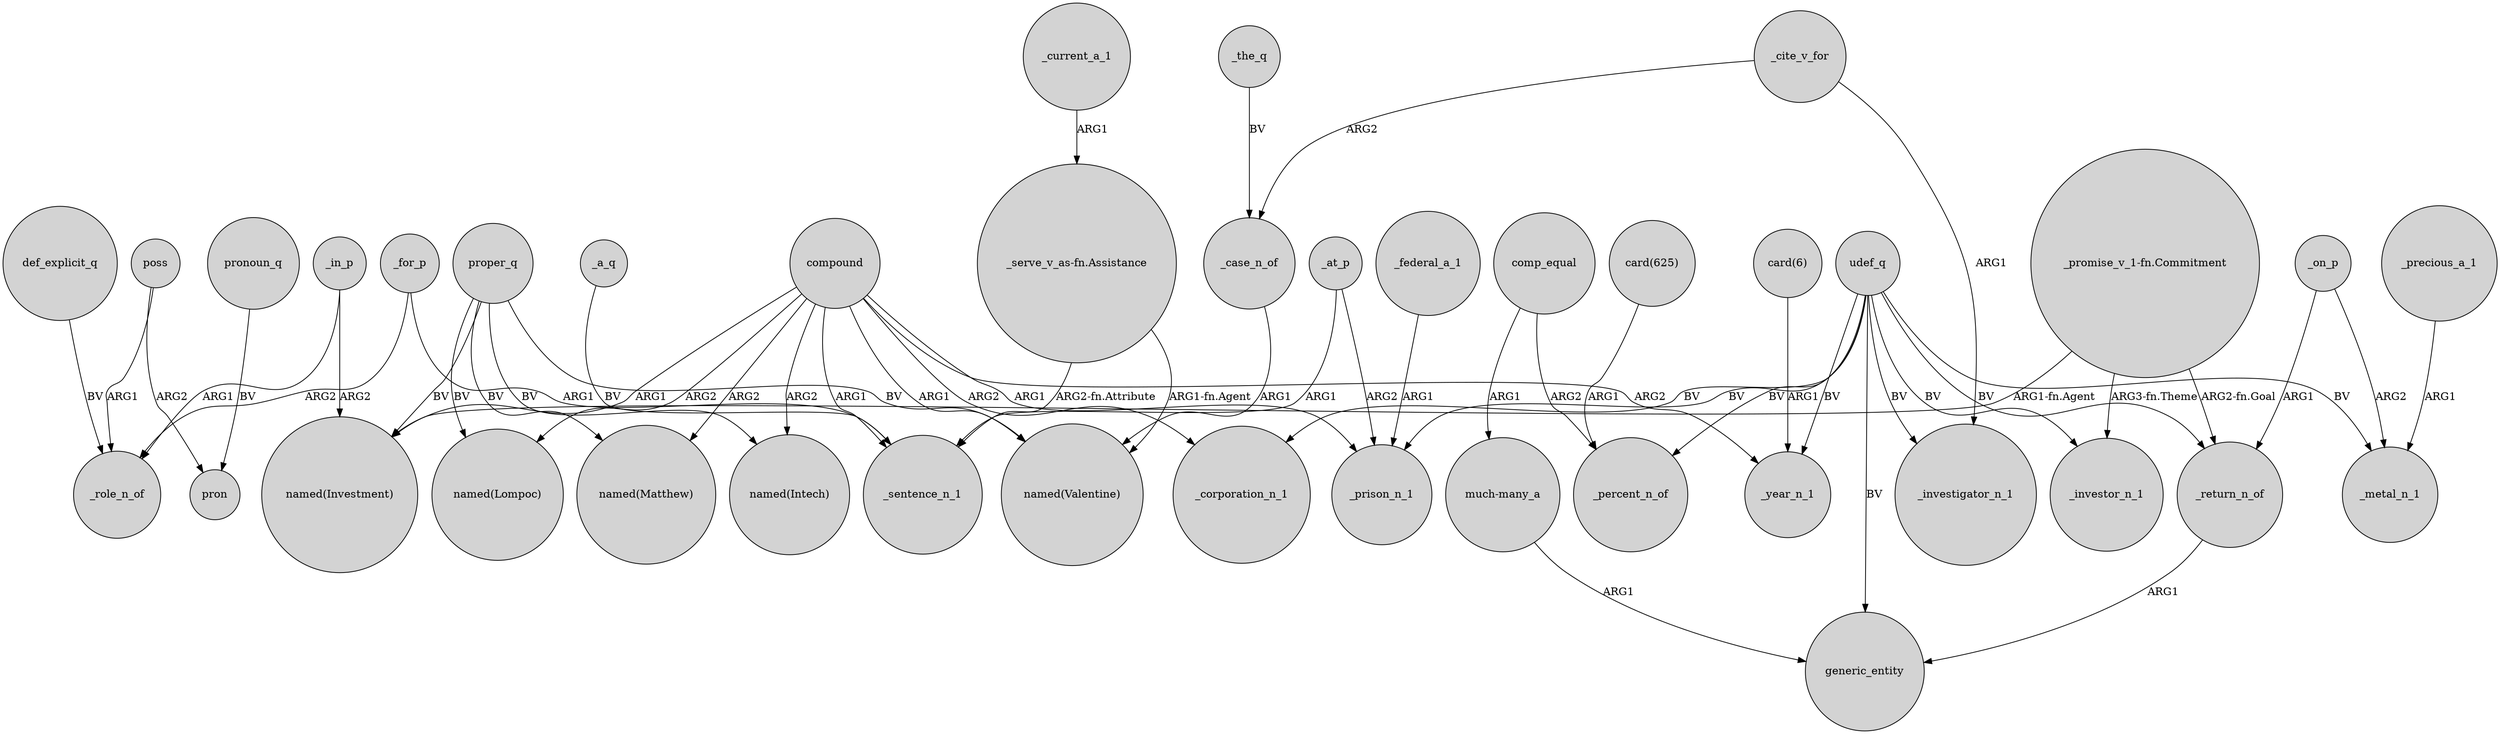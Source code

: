 digraph {
	node [shape=circle style=filled]
	compound -> "named(Matthew)" [label=ARG2]
	compound -> "named(Intech)" [label=ARG2]
	compound -> _prison_n_1 [label=ARG1]
	_a_q -> _sentence_n_1 [label=BV]
	_in_p -> "named(Investment)" [label=ARG2]
	proper_q -> "named(Lompoc)" [label=BV]
	udef_q -> generic_entity [label=BV]
	poss -> pron [label=ARG2]
	compound -> "named(Lompoc)" [label=ARG2]
	udef_q -> _investor_n_1 [label=BV]
	_current_a_1 -> "_serve_v_as-fn.Assistance" [label=ARG1]
	"much-many_a" -> generic_entity [label=ARG1]
	_on_p -> _metal_n_1 [label=ARG2]
	"card(625)" -> _percent_n_of [label=ARG1]
	_the_q -> _case_n_of [label=BV]
	udef_q -> _return_n_of [label=BV]
	compound -> _corporation_n_1 [label=ARG2]
	"_promise_v_1-fn.Commitment" -> _investor_n_1 [label="ARG3-fn.Theme"]
	comp_equal -> "much-many_a" [label=ARG1]
	_for_p -> _role_n_of [label=ARG2]
	_at_p -> _prison_n_1 [label=ARG2]
	compound -> "named(Valentine)" [label=ARG1]
	"_serve_v_as-fn.Assistance" -> "named(Valentine)" [label="ARG1-fn.Agent"]
	poss -> _role_n_of [label=ARG1]
	comp_equal -> _percent_n_of [label=ARG2]
	proper_q -> "named(Valentine)" [label=BV]
	_return_n_of -> generic_entity [label=ARG1]
	pronoun_q -> pron [label=BV]
	udef_q -> _corporation_n_1 [label=BV]
	proper_q -> "named(Intech)" [label=BV]
	_for_p -> _sentence_n_1 [label=ARG1]
	compound -> _sentence_n_1 [label=ARG1]
	_on_p -> _return_n_of [label=ARG1]
	_federal_a_1 -> _prison_n_1 [label=ARG1]
	_case_n_of -> "named(Valentine)" [label=ARG1]
	"_promise_v_1-fn.Commitment" -> _return_n_of [label="ARG2-fn.Goal"]
	_precious_a_1 -> _metal_n_1 [label=ARG1]
	_cite_v_for -> _investigator_n_1 [label=ARG1]
	"_serve_v_as-fn.Assistance" -> _sentence_n_1 [label="ARG2-fn.Attribute"]
	"card(6)" -> _year_n_1 [label=ARG1]
	"_promise_v_1-fn.Commitment" -> "named(Investment)" [label="ARG1-fn.Agent"]
	compound -> "named(Investment)" [label=ARG1]
	_at_p -> _sentence_n_1 [label=ARG1]
	udef_q -> _metal_n_1 [label=BV]
	def_explicit_q -> _role_n_of [label=BV]
	udef_q -> _year_n_1 [label=BV]
	_cite_v_for -> _case_n_of [label=ARG2]
	proper_q -> "named(Matthew)" [label=BV]
	udef_q -> _investigator_n_1 [label=BV]
	udef_q -> _percent_n_of [label=BV]
	proper_q -> "named(Investment)" [label=BV]
	_in_p -> _role_n_of [label=ARG1]
	udef_q -> _prison_n_1 [label=BV]
	compound -> _year_n_1 [label=ARG2]
}
